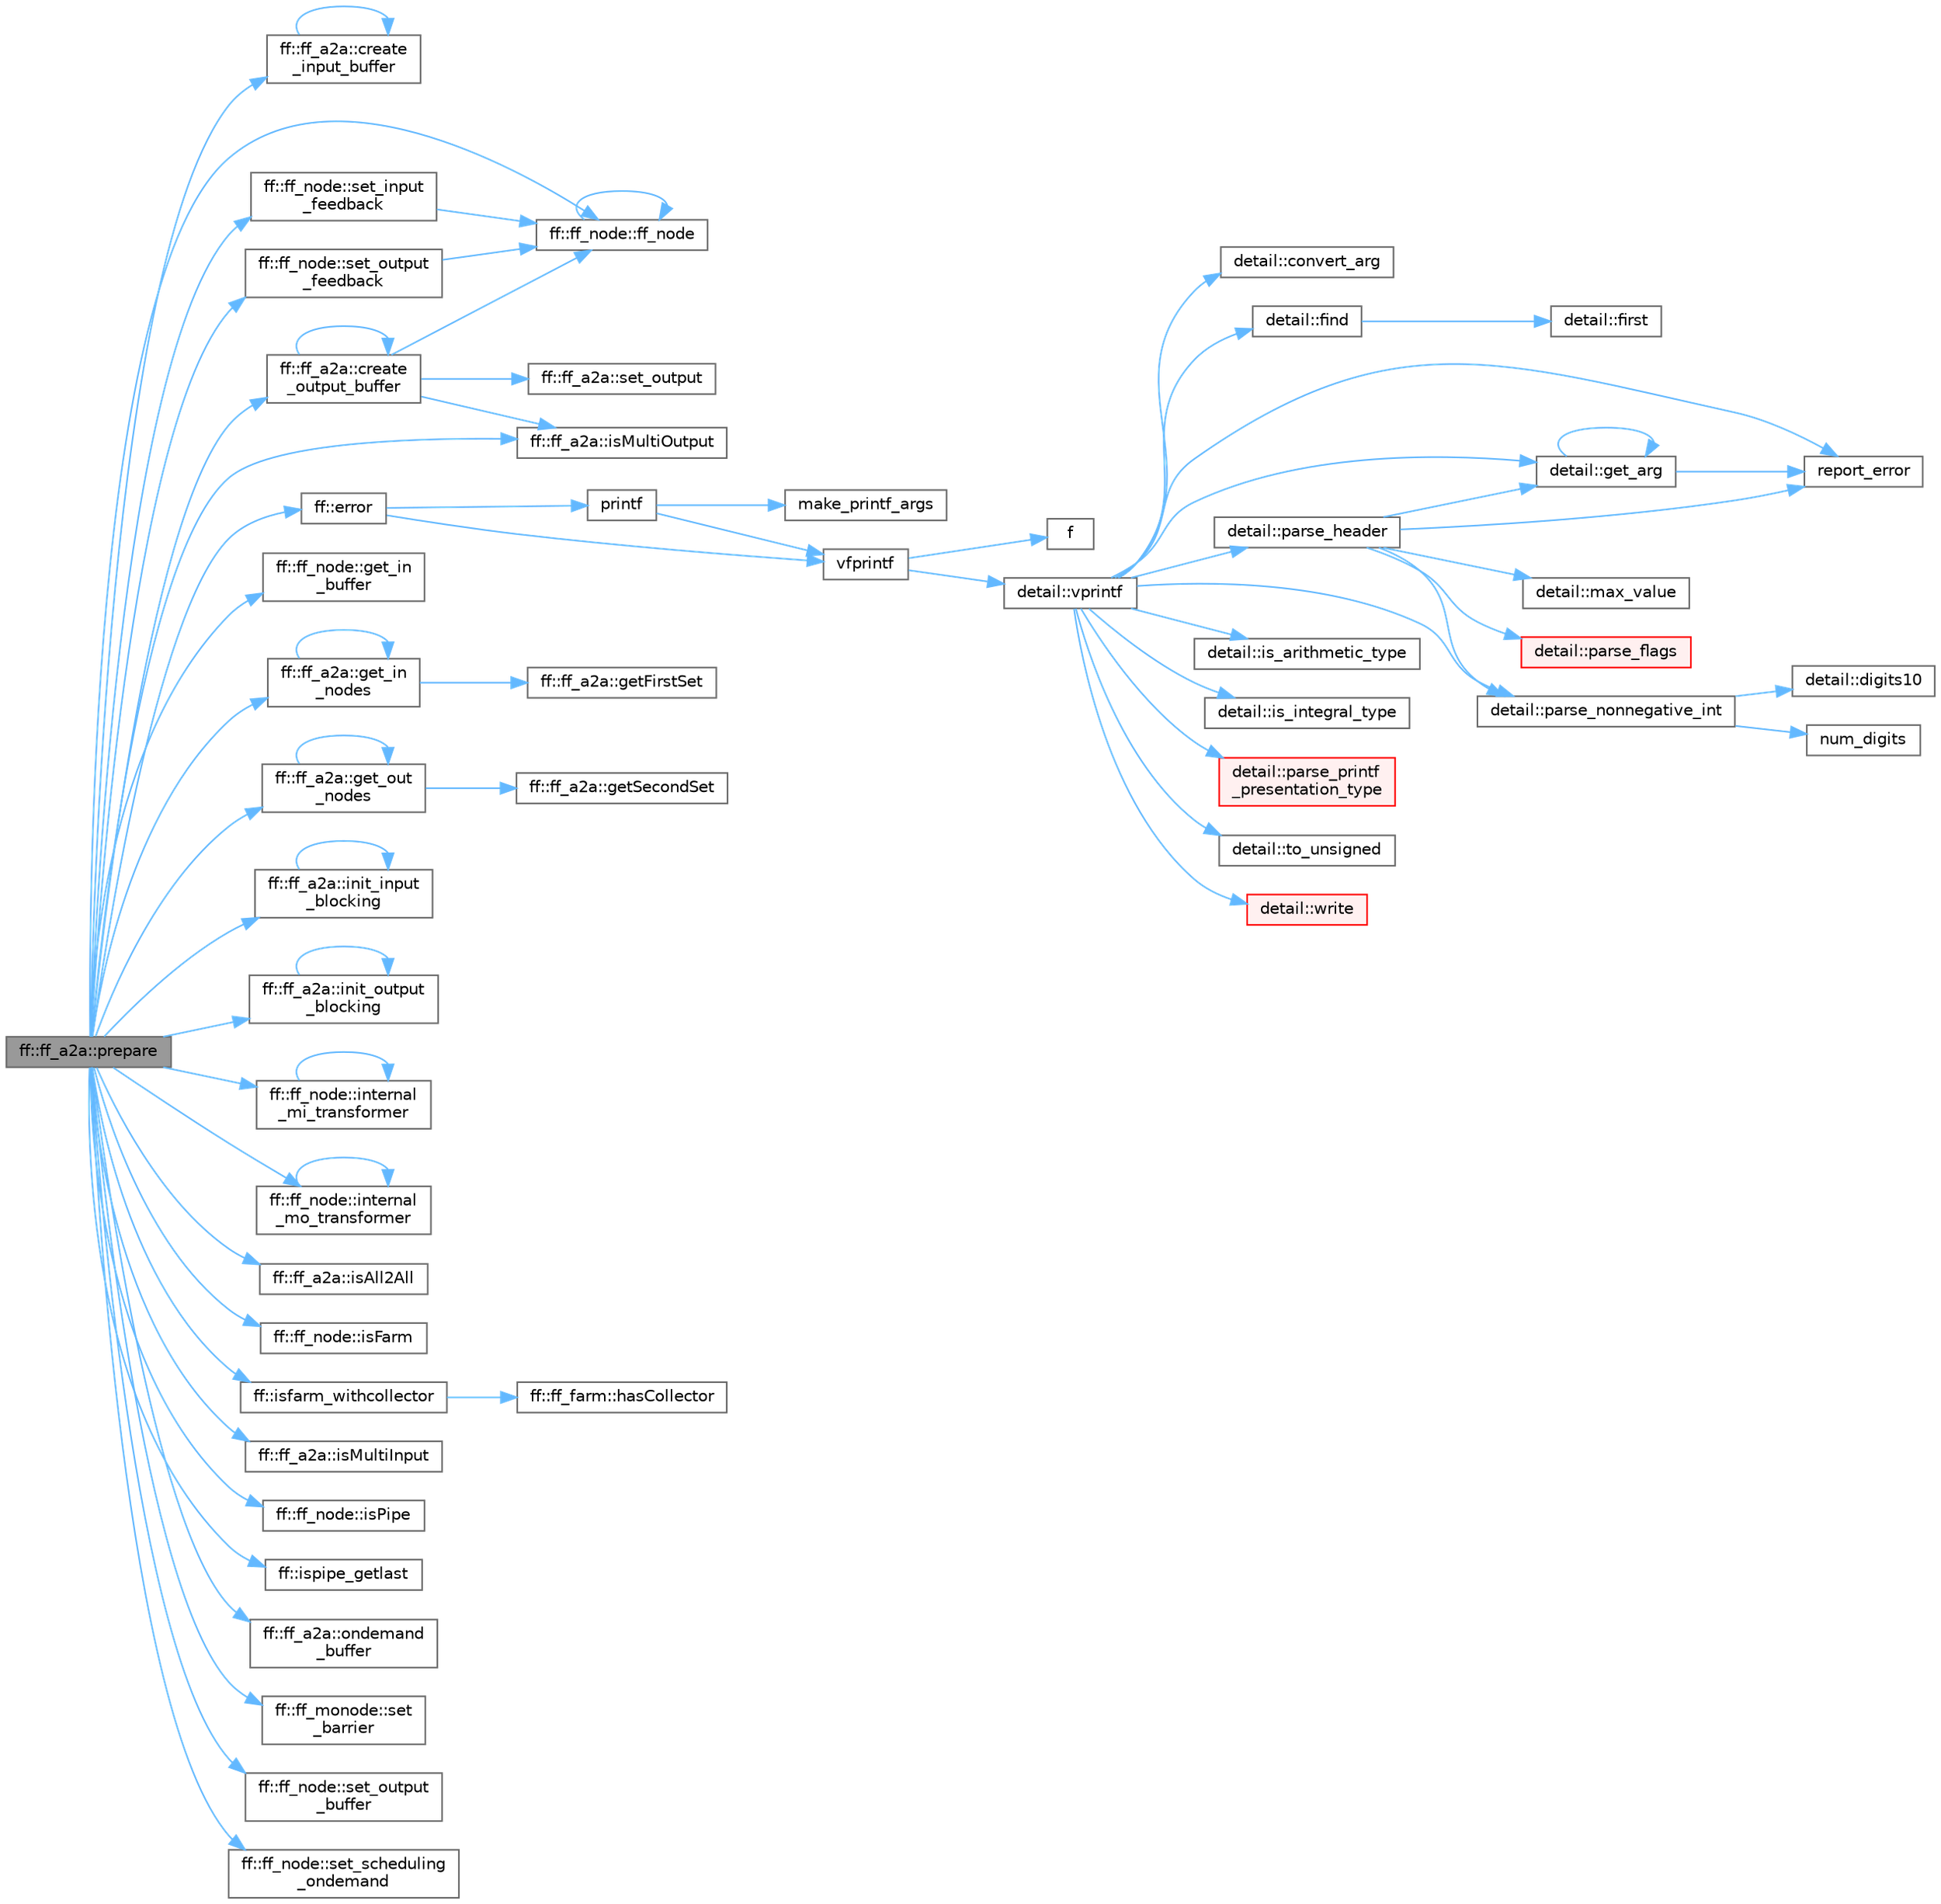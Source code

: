 digraph "ff::ff_a2a::prepare"
{
 // LATEX_PDF_SIZE
  bgcolor="transparent";
  edge [fontname=Helvetica,fontsize=10,labelfontname=Helvetica,labelfontsize=10];
  node [fontname=Helvetica,fontsize=10,shape=box,height=0.2,width=0.4];
  rankdir="LR";
  Node1 [id="Node000001",label="ff::ff_a2a::prepare",height=0.2,width=0.4,color="gray40", fillcolor="grey60", style="filled", fontcolor="black",tooltip=" "];
  Node1 -> Node2 [id="edge69_Node000001_Node000002",color="steelblue1",style="solid",tooltip=" "];
  Node2 [id="Node000002",label="ff::ff_a2a::create\l_input_buffer",height=0.2,width=0.4,color="grey40", fillcolor="white", style="filled",URL="$classff_1_1ff__a2a.html#acfa93ebe15d0294127628e2696f950dc",tooltip="Creates the input channel"];
  Node2 -> Node2 [id="edge70_Node000002_Node000002",color="steelblue1",style="solid",tooltip=" "];
  Node1 -> Node3 [id="edge71_Node000001_Node000003",color="steelblue1",style="solid",tooltip=" "];
  Node3 [id="Node000003",label="ff::ff_a2a::create\l_output_buffer",height=0.2,width=0.4,color="grey40", fillcolor="white", style="filled",URL="$classff_1_1ff__a2a.html#a02634595cbaef2a830dcef756f0d39b4",tooltip="Creates the output channel"];
  Node3 -> Node3 [id="edge72_Node000003_Node000003",color="steelblue1",style="solid",tooltip=" "];
  Node3 -> Node4 [id="edge73_Node000003_Node000004",color="steelblue1",style="solid",tooltip=" "];
  Node4 [id="Node000004",label="ff::ff_node::ff_node",height=0.2,width=0.4,color="grey40", fillcolor="white", style="filled",URL="$classff_1_1ff__node.html#a53ab8b2244539766bdea3eb65cb04f9b",tooltip=" "];
  Node4 -> Node4 [id="edge74_Node000004_Node000004",color="steelblue1",style="solid",tooltip=" "];
  Node3 -> Node5 [id="edge75_Node000003_Node000005",color="steelblue1",style="solid",tooltip=" "];
  Node5 [id="Node000005",label="ff::ff_a2a::isMultiOutput",height=0.2,width=0.4,color="grey40", fillcolor="white", style="filled",URL="$classff_1_1ff__a2a.html#a3b2b9be779a725f5f2577245cca891de",tooltip=" "];
  Node3 -> Node6 [id="edge76_Node000003_Node000006",color="steelblue1",style="solid",tooltip=" "];
  Node6 [id="Node000006",label="ff::ff_a2a::set_output",height=0.2,width=0.4,color="grey40", fillcolor="white", style="filled",URL="$classff_1_1ff__a2a.html#a86268e0115176644dfe9f167a420a511",tooltip=" "];
  Node1 -> Node7 [id="edge77_Node000001_Node000007",color="steelblue1",style="solid",tooltip=" "];
  Node7 [id="Node000007",label="ff::error",height=0.2,width=0.4,color="grey40", fillcolor="white", style="filled",URL="$namespaceff.html#a27d926d29b55e019eba5b70672301d82",tooltip=" "];
  Node7 -> Node8 [id="edge78_Node000007_Node000008",color="steelblue1",style="solid",tooltip=" "];
  Node8 [id="Node000008",label="printf",height=0.2,width=0.4,color="grey40", fillcolor="white", style="filled",URL="$printf_8h.html#aee3ed3a831f25f07e7be3919fff2203a",tooltip=" "];
  Node8 -> Node9 [id="edge79_Node000008_Node000009",color="steelblue1",style="solid",tooltip=" "];
  Node9 [id="Node000009",label="make_printf_args",height=0.2,width=0.4,color="grey40", fillcolor="white", style="filled",URL="$printf_8h.html#a27dcc0efcda04388971dbea3c875f122",tooltip=" "];
  Node8 -> Node10 [id="edge80_Node000008_Node000010",color="steelblue1",style="solid",tooltip=" "];
  Node10 [id="Node000010",label="vfprintf",height=0.2,width=0.4,color="grey40", fillcolor="white", style="filled",URL="$printf_8h.html#abb30aad964fc771fb52cf3ad88649df2",tooltip=" "];
  Node10 -> Node11 [id="edge81_Node000010_Node000011",color="steelblue1",style="solid",tooltip=" "];
  Node11 [id="Node000011",label="f",height=0.2,width=0.4,color="grey40", fillcolor="white", style="filled",URL="$cxx11__tensor__map_8cpp.html#a7f507fea02198f6cb81c86640c7b1a4e",tooltip=" "];
  Node10 -> Node12 [id="edge82_Node000010_Node000012",color="steelblue1",style="solid",tooltip=" "];
  Node12 [id="Node000012",label="detail::vprintf",height=0.2,width=0.4,color="grey40", fillcolor="white", style="filled",URL="$namespacedetail.html#a1c8c2218e4c822aa8f743fb9c573717f",tooltip=" "];
  Node12 -> Node13 [id="edge83_Node000012_Node000013",color="steelblue1",style="solid",tooltip=" "];
  Node13 [id="Node000013",label="detail::convert_arg",height=0.2,width=0.4,color="grey40", fillcolor="white", style="filled",URL="$namespacedetail.html#a03c11572c9a664266d6925f327dec7f3",tooltip=" "];
  Node12 -> Node14 [id="edge84_Node000012_Node000014",color="steelblue1",style="solid",tooltip=" "];
  Node14 [id="Node000014",label="detail::find",height=0.2,width=0.4,color="grey40", fillcolor="white", style="filled",URL="$namespacedetail.html#a6b71952fab3dc32f3edb2c3e9811d8d9",tooltip=" "];
  Node14 -> Node15 [id="edge85_Node000014_Node000015",color="steelblue1",style="solid",tooltip=" "];
  Node15 [id="Node000015",label="detail::first",height=0.2,width=0.4,color="grey40", fillcolor="white", style="filled",URL="$namespacedetail.html#a02319a3deb124802b88b61f85987df5e",tooltip=" "];
  Node12 -> Node16 [id="edge86_Node000012_Node000016",color="steelblue1",style="solid",tooltip=" "];
  Node16 [id="Node000016",label="detail::get_arg",height=0.2,width=0.4,color="grey40", fillcolor="white", style="filled",URL="$namespacedetail.html#a342ef250e45bd09b2ef666b6fae1c355",tooltip=" "];
  Node16 -> Node16 [id="edge87_Node000016_Node000016",color="steelblue1",style="solid",tooltip=" "];
  Node16 -> Node17 [id="edge88_Node000016_Node000017",color="steelblue1",style="solid",tooltip=" "];
  Node17 [id="Node000017",label="report_error",height=0.2,width=0.4,color="grey40", fillcolor="white", style="filled",URL="$format-inl_8h.html#a5555893692b00b61b3886349332fd01f",tooltip=" "];
  Node12 -> Node18 [id="edge89_Node000012_Node000018",color="steelblue1",style="solid",tooltip=" "];
  Node18 [id="Node000018",label="detail::is_arithmetic_type",height=0.2,width=0.4,color="grey40", fillcolor="white", style="filled",URL="$namespacedetail.html#a802c50a56a3495fdab6020b375ba1389",tooltip=" "];
  Node12 -> Node19 [id="edge90_Node000012_Node000019",color="steelblue1",style="solid",tooltip=" "];
  Node19 [id="Node000019",label="detail::is_integral_type",height=0.2,width=0.4,color="grey40", fillcolor="white", style="filled",URL="$namespacedetail.html#a2a60f8d1bee41b803f43fc42b707b5d1",tooltip=" "];
  Node12 -> Node20 [id="edge91_Node000012_Node000020",color="steelblue1",style="solid",tooltip=" "];
  Node20 [id="Node000020",label="detail::parse_header",height=0.2,width=0.4,color="grey40", fillcolor="white", style="filled",URL="$namespacedetail.html#afc9d93e58b8edb8077f8bc8eee7f4035",tooltip=" "];
  Node20 -> Node16 [id="edge92_Node000020_Node000016",color="steelblue1",style="solid",tooltip=" "];
  Node20 -> Node21 [id="edge93_Node000020_Node000021",color="steelblue1",style="solid",tooltip=" "];
  Node21 [id="Node000021",label="detail::max_value",height=0.2,width=0.4,color="grey40", fillcolor="white", style="filled",URL="$namespacedetail.html#a45c2130c44ebe54179eafcee3cda2bfb",tooltip=" "];
  Node20 -> Node22 [id="edge94_Node000020_Node000022",color="steelblue1",style="solid",tooltip=" "];
  Node22 [id="Node000022",label="detail::parse_flags",height=0.2,width=0.4,color="red", fillcolor="#FFF0F0", style="filled",URL="$namespacedetail.html#a4213daed116a37e1767881da51238261",tooltip=" "];
  Node20 -> Node29 [id="edge95_Node000020_Node000029",color="steelblue1",style="solid",tooltip=" "];
  Node29 [id="Node000029",label="detail::parse_nonnegative_int",height=0.2,width=0.4,color="grey40", fillcolor="white", style="filled",URL="$namespacedetail.html#a338caba782225e115a9902d4d0835f5f",tooltip=" "];
  Node29 -> Node30 [id="edge96_Node000029_Node000030",color="steelblue1",style="solid",tooltip=" "];
  Node30 [id="Node000030",label="detail::digits10",height=0.2,width=0.4,color="grey40", fillcolor="white", style="filled",URL="$namespacedetail.html#a3a043db05db2d07deb2d98ba2d04b4eb",tooltip=" "];
  Node29 -> Node31 [id="edge97_Node000029_Node000031",color="steelblue1",style="solid",tooltip=" "];
  Node31 [id="Node000031",label="num_digits",height=0.2,width=0.4,color="grey40", fillcolor="white", style="filled",URL="$_sequence_8c.html#aa16e8c03d098498ad9c8839cf2c48044",tooltip=" "];
  Node20 -> Node17 [id="edge98_Node000020_Node000017",color="steelblue1",style="solid",tooltip=" "];
  Node12 -> Node29 [id="edge99_Node000012_Node000029",color="steelblue1",style="solid",tooltip=" "];
  Node12 -> Node32 [id="edge100_Node000012_Node000032",color="steelblue1",style="solid",tooltip=" "];
  Node32 [id="Node000032",label="detail::parse_printf\l_presentation_type",height=0.2,width=0.4,color="red", fillcolor="#FFF0F0", style="filled",URL="$namespacedetail.html#aa2cb095169b23e3a66260ad7078f44cc",tooltip=" "];
  Node12 -> Node17 [id="edge101_Node000012_Node000017",color="steelblue1",style="solid",tooltip=" "];
  Node12 -> Node34 [id="edge102_Node000012_Node000034",color="steelblue1",style="solid",tooltip=" "];
  Node34 [id="Node000034",label="detail::to_unsigned",height=0.2,width=0.4,color="grey40", fillcolor="white", style="filled",URL="$namespacedetail.html#a4855e668246c731a97484efc329f2aac",tooltip=" "];
  Node12 -> Node35 [id="edge103_Node000012_Node000035",color="steelblue1",style="solid",tooltip=" "];
  Node35 [id="Node000035",label="detail::write",height=0.2,width=0.4,color="red", fillcolor="#FFF0F0", style="filled",URL="$namespacedetail.html#a29dacf26eedc9e3575fb57329a5ca0a3",tooltip=" "];
  Node7 -> Node10 [id="edge104_Node000007_Node000010",color="steelblue1",style="solid",tooltip=" "];
  Node1 -> Node4 [id="edge105_Node000001_Node000004",color="steelblue1",style="solid",tooltip=" "];
  Node1 -> Node39 [id="edge106_Node000001_Node000039",color="steelblue1",style="solid",tooltip=" "];
  Node39 [id="Node000039",label="ff::ff_node::get_in\l_buffer",height=0.2,width=0.4,color="grey40", fillcolor="white", style="filled",URL="$classff_1_1ff__node.html#adfa6f2bc22637590349e94ecb9b3c8eb",tooltip="Gets input channel"];
  Node1 -> Node40 [id="edge107_Node000001_Node000040",color="steelblue1",style="solid",tooltip=" "];
  Node40 [id="Node000040",label="ff::ff_a2a::get_in\l_nodes",height=0.2,width=0.4,color="grey40", fillcolor="white", style="filled",URL="$classff_1_1ff__a2a.html#ae8e284663a55cb7aa009af1b812e63f4",tooltip=" "];
  Node40 -> Node40 [id="edge108_Node000040_Node000040",color="steelblue1",style="solid",tooltip=" "];
  Node40 -> Node41 [id="edge109_Node000040_Node000041",color="steelblue1",style="solid",tooltip=" "];
  Node41 [id="Node000041",label="ff::ff_a2a::getFirstSet",height=0.2,width=0.4,color="grey40", fillcolor="white", style="filled",URL="$classff_1_1ff__a2a.html#aab5b0ed53d04a6ae56fcc801f7f7ce7c",tooltip=" "];
  Node1 -> Node42 [id="edge110_Node000001_Node000042",color="steelblue1",style="solid",tooltip=" "];
  Node42 [id="Node000042",label="ff::ff_a2a::get_out\l_nodes",height=0.2,width=0.4,color="grey40", fillcolor="white", style="filled",URL="$classff_1_1ff__a2a.html#abdabc91f6f9f00162cad83d80307ce3b",tooltip=" "];
  Node42 -> Node42 [id="edge111_Node000042_Node000042",color="steelblue1",style="solid",tooltip=" "];
  Node42 -> Node43 [id="edge112_Node000042_Node000043",color="steelblue1",style="solid",tooltip=" "];
  Node43 [id="Node000043",label="ff::ff_a2a::getSecondSet",height=0.2,width=0.4,color="grey40", fillcolor="white", style="filled",URL="$classff_1_1ff__a2a.html#a15e634b23e08ae53f1d5296cae30fb9d",tooltip=" "];
  Node1 -> Node44 [id="edge113_Node000001_Node000044",color="steelblue1",style="solid",tooltip=" "];
  Node44 [id="Node000044",label="ff::ff_a2a::init_input\l_blocking",height=0.2,width=0.4,color="grey40", fillcolor="white", style="filled",URL="$classff_1_1ff__a2a.html#a7f6501a3d60c74601444e22bc83cb020",tooltip=" "];
  Node44 -> Node44 [id="edge114_Node000044_Node000044",color="steelblue1",style="solid",tooltip=" "];
  Node1 -> Node45 [id="edge115_Node000001_Node000045",color="steelblue1",style="solid",tooltip=" "];
  Node45 [id="Node000045",label="ff::ff_a2a::init_output\l_blocking",height=0.2,width=0.4,color="grey40", fillcolor="white", style="filled",URL="$classff_1_1ff__a2a.html#a1d9f9db879b6d8d53bdc23a846c5f0fd",tooltip=" "];
  Node45 -> Node45 [id="edge116_Node000045_Node000045",color="steelblue1",style="solid",tooltip=" "];
  Node1 -> Node46 [id="edge117_Node000001_Node000046",color="steelblue1",style="solid",tooltip=" "];
  Node46 [id="Node000046",label="ff::ff_node::internal\l_mi_transformer",height=0.2,width=0.4,color="grey40", fillcolor="white", style="filled",URL="$classff_1_1ff__node.html#aaabca995c8e468c3324993dd8ba73e4c",tooltip=" "];
  Node46 -> Node46 [id="edge118_Node000046_Node000046",color="steelblue1",style="solid",tooltip=" "];
  Node1 -> Node47 [id="edge119_Node000001_Node000047",color="steelblue1",style="solid",tooltip=" "];
  Node47 [id="Node000047",label="ff::ff_node::internal\l_mo_transformer",height=0.2,width=0.4,color="grey40", fillcolor="white", style="filled",URL="$classff_1_1ff__node.html#aa0c3089f80b6fa84352b822890b2b864",tooltip=" "];
  Node47 -> Node47 [id="edge120_Node000047_Node000047",color="steelblue1",style="solid",tooltip=" "];
  Node1 -> Node48 [id="edge121_Node000001_Node000048",color="steelblue1",style="solid",tooltip=" "];
  Node48 [id="Node000048",label="ff::ff_a2a::isAll2All",height=0.2,width=0.4,color="grey40", fillcolor="white", style="filled",URL="$classff_1_1ff__a2a.html#ae51bcdd508440aaa56a252589fc27eca",tooltip=" "];
  Node1 -> Node49 [id="edge122_Node000001_Node000049",color="steelblue1",style="solid",tooltip=" "];
  Node49 [id="Node000049",label="ff::ff_node::isFarm",height=0.2,width=0.4,color="grey40", fillcolor="white", style="filled",URL="$classff_1_1ff__node.html#a2af2bb6ee5bffb4bb5074b4c46ededed",tooltip=" "];
  Node1 -> Node50 [id="edge123_Node000001_Node000050",color="steelblue1",style="solid",tooltip=" "];
  Node50 [id="Node000050",label="ff::isfarm_withcollector",height=0.2,width=0.4,color="grey40", fillcolor="white", style="filled",URL="$namespaceff.html#a4f5e1506df6e9ac92671df077f5d211b",tooltip=" "];
  Node50 -> Node51 [id="edge124_Node000050_Node000051",color="steelblue1",style="solid",tooltip=" "];
  Node51 [id="Node000051",label="ff::ff_farm::hasCollector",height=0.2,width=0.4,color="grey40", fillcolor="white", style="filled",URL="$classff_1_1ff__farm.html#a5c5dc54cb6a91caacf2d316f5c3a19ad",tooltip=" "];
  Node1 -> Node52 [id="edge125_Node000001_Node000052",color="steelblue1",style="solid",tooltip=" "];
  Node52 [id="Node000052",label="ff::ff_a2a::isMultiInput",height=0.2,width=0.4,color="grey40", fillcolor="white", style="filled",URL="$classff_1_1ff__a2a.html#a9e64b69e01abd2462343a09e4897dfd8",tooltip=" "];
  Node1 -> Node5 [id="edge126_Node000001_Node000005",color="steelblue1",style="solid",tooltip=" "];
  Node1 -> Node53 [id="edge127_Node000001_Node000053",color="steelblue1",style="solid",tooltip=" "];
  Node53 [id="Node000053",label="ff::ff_node::isPipe",height=0.2,width=0.4,color="grey40", fillcolor="white", style="filled",URL="$classff_1_1ff__node.html#af6f2c022154421e2908065194b3cc75e",tooltip=" "];
  Node1 -> Node54 [id="edge128_Node000001_Node000054",color="steelblue1",style="solid",tooltip=" "];
  Node54 [id="Node000054",label="ff::ispipe_getlast",height=0.2,width=0.4,color="grey40", fillcolor="white", style="filled",URL="$namespaceff.html#a8ef9890c576d61aa888b2af20ab26bd2",tooltip=" "];
  Node1 -> Node55 [id="edge129_Node000001_Node000055",color="steelblue1",style="solid",tooltip=" "];
  Node55 [id="Node000055",label="ff::ff_a2a::ondemand\l_buffer",height=0.2,width=0.4,color="grey40", fillcolor="white", style="filled",URL="$classff_1_1ff__a2a.html#a0e4f8c9472db17a1dd0c746cb4d342a9",tooltip=" "];
  Node1 -> Node56 [id="edge130_Node000001_Node000056",color="steelblue1",style="solid",tooltip=" "];
  Node56 [id="Node000056",label="ff::ff_monode::set\l_barrier",height=0.2,width=0.4,color="grey40", fillcolor="white", style="filled",URL="$classff_1_1ff__monode.html#ac1d90b76c47d01728bda2f3e7bc21525",tooltip=" "];
  Node1 -> Node57 [id="edge131_Node000001_Node000057",color="steelblue1",style="solid",tooltip=" "];
  Node57 [id="Node000057",label="ff::ff_node::set_input\l_feedback",height=0.2,width=0.4,color="grey40", fillcolor="white", style="filled",URL="$classff_1_1ff__node.html#a93fe77f476d54b904598388d89c0b9a7",tooltip=" "];
  Node57 -> Node4 [id="edge132_Node000057_Node000004",color="steelblue1",style="solid",tooltip=" "];
  Node1 -> Node58 [id="edge133_Node000001_Node000058",color="steelblue1",style="solid",tooltip=" "];
  Node58 [id="Node000058",label="ff::ff_node::set_output\l_buffer",height=0.2,width=0.4,color="grey40", fillcolor="white", style="filled",URL="$classff_1_1ff__node.html#afb1c0ca383122fb4105b32f1a7702ee3",tooltip="Assign the output channelname to a channel"];
  Node1 -> Node59 [id="edge134_Node000001_Node000059",color="steelblue1",style="solid",tooltip=" "];
  Node59 [id="Node000059",label="ff::ff_node::set_output\l_feedback",height=0.2,width=0.4,color="grey40", fillcolor="white", style="filled",URL="$classff_1_1ff__node.html#ad2e9a0121f47a14aa35322d945252ebf",tooltip=" "];
  Node59 -> Node4 [id="edge135_Node000059_Node000004",color="steelblue1",style="solid",tooltip=" "];
  Node1 -> Node60 [id="edge136_Node000001_Node000060",color="steelblue1",style="solid",tooltip=" "];
  Node60 [id="Node000060",label="ff::ff_node::set_scheduling\l_ondemand",height=0.2,width=0.4,color="grey40", fillcolor="white", style="filled",URL="$classff_1_1ff__node.html#a3165dab446f987dcb32ff269b478d8b7",tooltip=" "];
}

